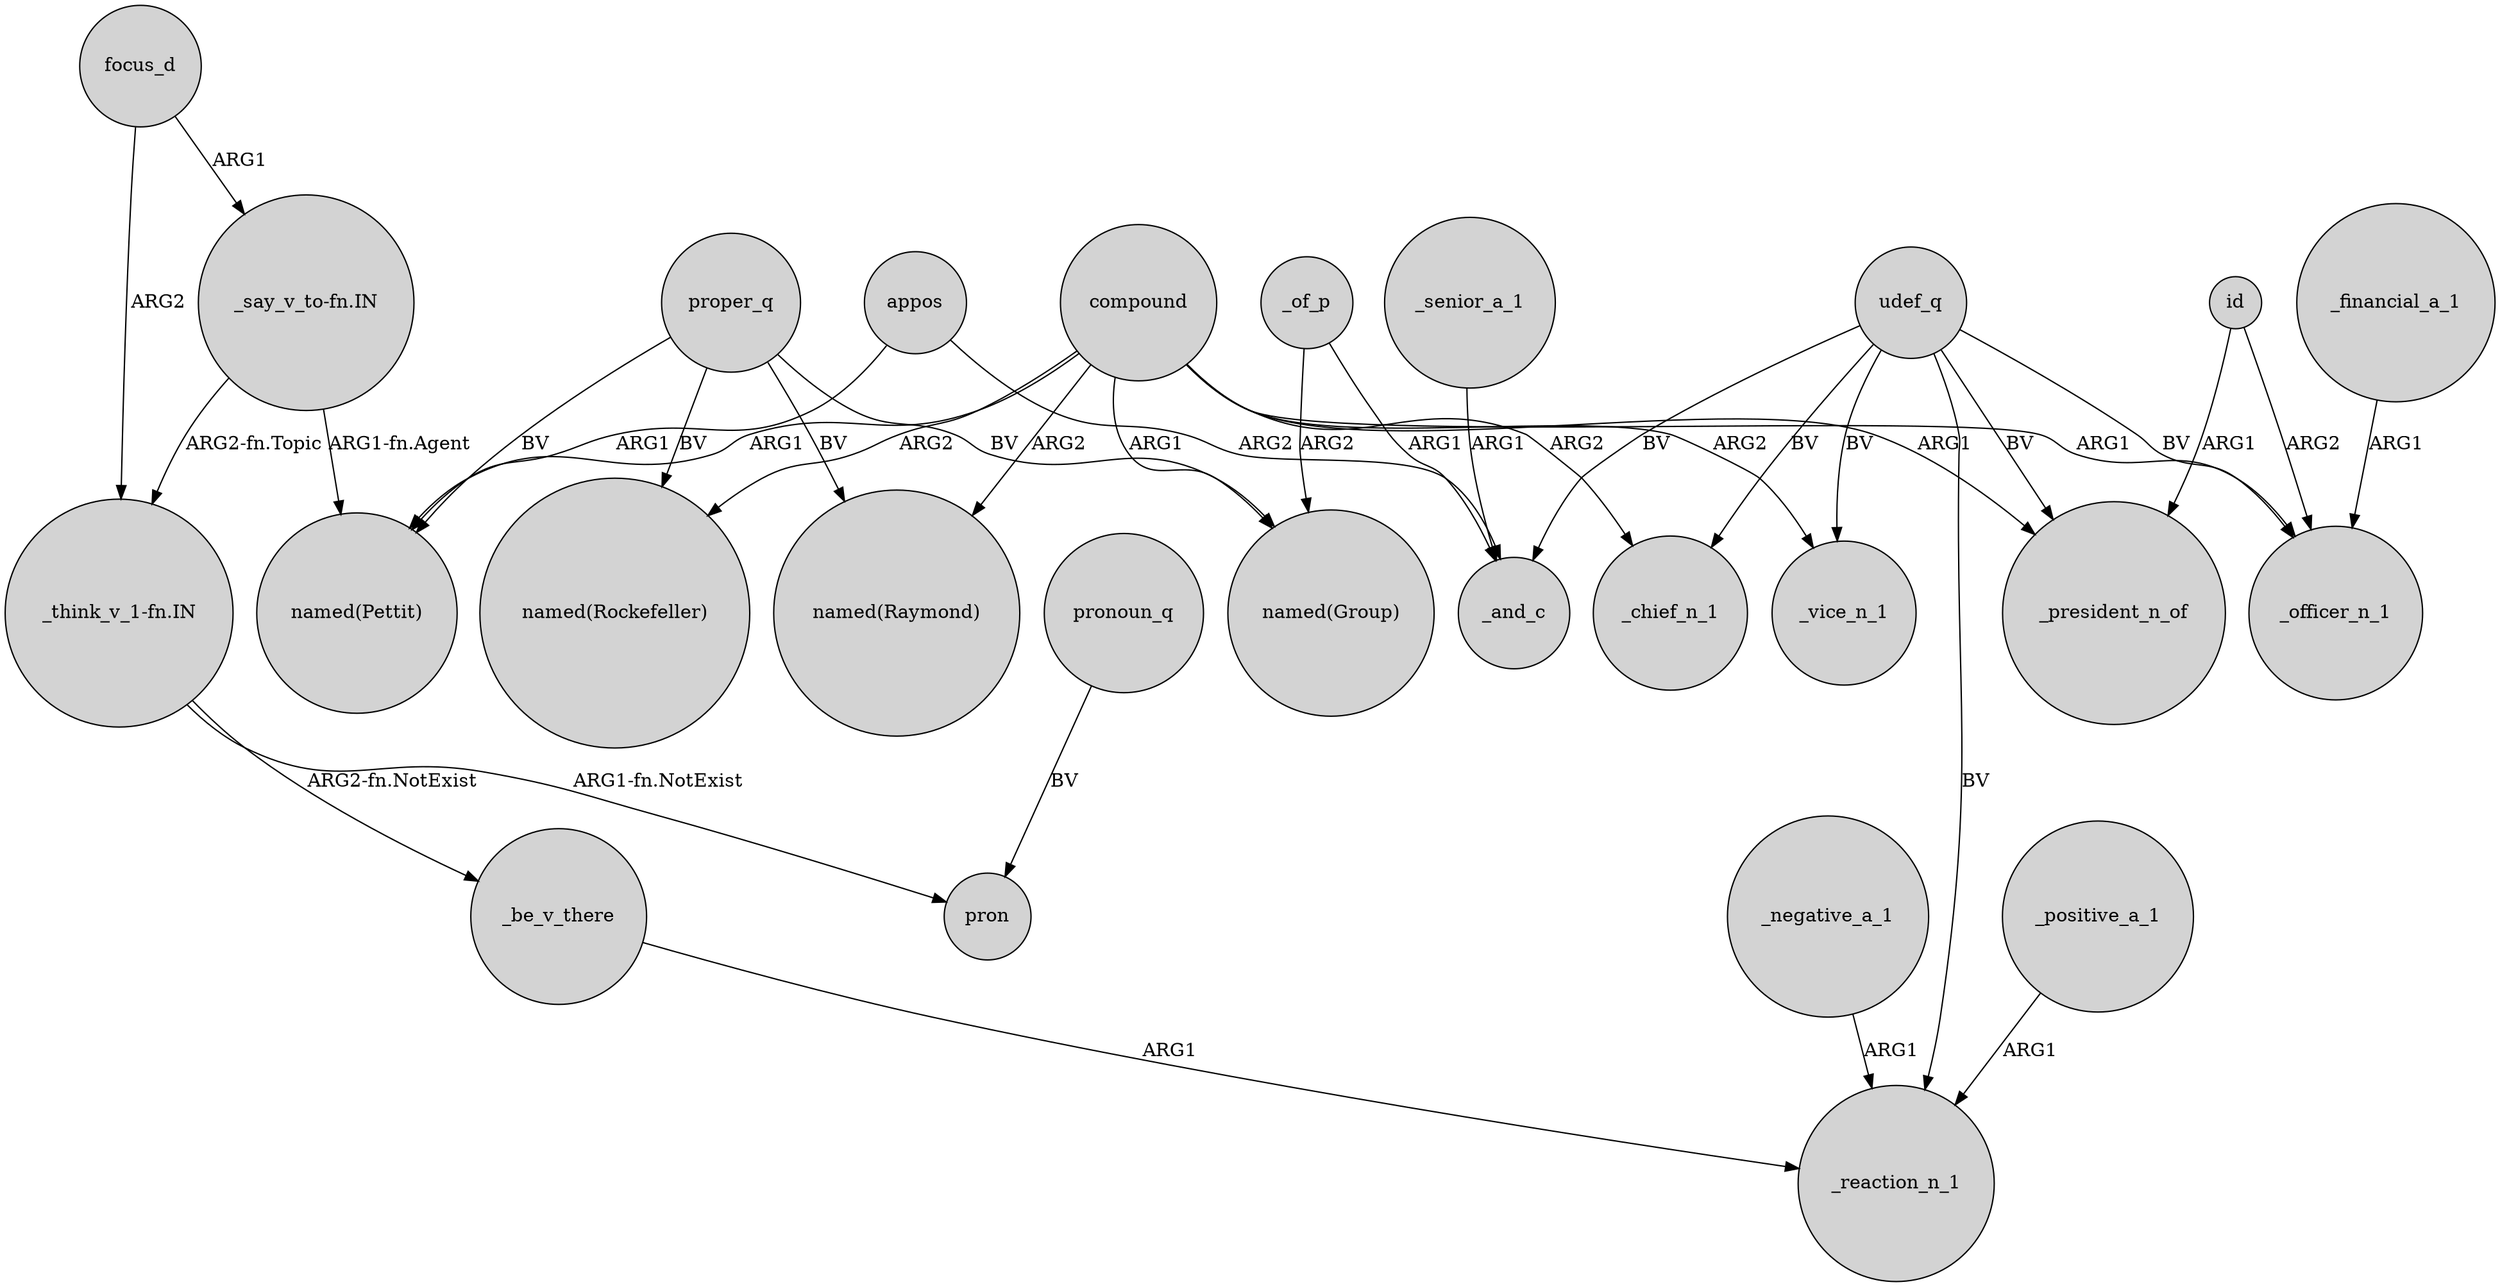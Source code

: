 digraph {
	node [shape=circle style=filled]
	compound -> "named(Rockefeller)" [label=ARG2]
	compound -> _vice_n_1 [label=ARG2]
	udef_q -> _reaction_n_1 [label=BV]
	focus_d -> "_think_v_1-fn.IN" [label=ARG2]
	"_think_v_1-fn.IN" -> pron [label="ARG1-fn.NotExist"]
	_negative_a_1 -> _reaction_n_1 [label=ARG1]
	"_think_v_1-fn.IN" -> _be_v_there [label="ARG2-fn.NotExist"]
	id -> _president_n_of [label=ARG1]
	"_say_v_to-fn.IN" -> "_think_v_1-fn.IN" [label="ARG2-fn.Topic"]
	compound -> "named(Raymond)" [label=ARG2]
	udef_q -> _vice_n_1 [label=BV]
	"_say_v_to-fn.IN" -> "named(Pettit)" [label="ARG1-fn.Agent"]
	compound -> _chief_n_1 [label=ARG2]
	compound -> "named(Group)" [label=ARG1]
	compound -> _officer_n_1 [label=ARG1]
	pronoun_q -> pron [label=BV]
	proper_q -> "named(Rockefeller)" [label=BV]
	_senior_a_1 -> _and_c [label=ARG1]
	appos -> _and_c [label=ARG2]
	udef_q -> _president_n_of [label=BV]
	id -> _officer_n_1 [label=ARG2]
	compound -> _president_n_of [label=ARG1]
	udef_q -> _chief_n_1 [label=BV]
	_positive_a_1 -> _reaction_n_1 [label=ARG1]
	udef_q -> _officer_n_1 [label=BV]
	proper_q -> "named(Pettit)" [label=BV]
	proper_q -> "named(Raymond)" [label=BV]
	_of_p -> _and_c [label=ARG1]
	appos -> "named(Pettit)" [label=ARG1]
	proper_q -> "named(Group)" [label=BV]
	compound -> "named(Pettit)" [label=ARG1]
	udef_q -> _and_c [label=BV]
	_financial_a_1 -> _officer_n_1 [label=ARG1]
	_of_p -> "named(Group)" [label=ARG2]
	_be_v_there -> _reaction_n_1 [label=ARG1]
	focus_d -> "_say_v_to-fn.IN" [label=ARG1]
}
